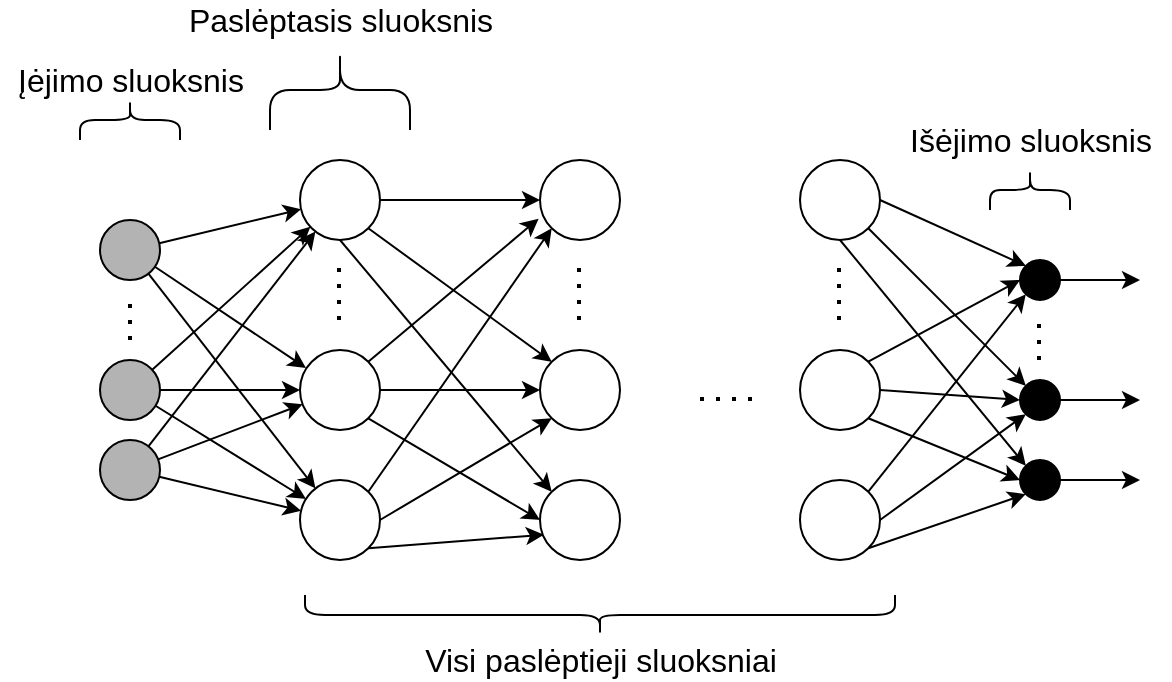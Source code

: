 <mxfile version="13.6.6" type="device"><diagram id="bd4MrQofYQPt45Rn1yxS" name="Page-1"><mxGraphModel dx="742" dy="438" grid="1" gridSize="10" guides="1" tooltips="1" connect="1" arrows="1" fold="1" page="1" pageScale="1" pageWidth="827" pageHeight="1169" math="0" shadow="0"><root><mxCell id="0"/><mxCell id="1" parent="0"/><mxCell id="Pr-44Xw1TZlFWAfVsL2Q-130" style="edgeStyle=none;orthogonalLoop=1;jettySize=auto;html=1;exitX=1;exitY=0.5;exitDx=0;exitDy=0;entryX=0;entryY=0.5;entryDx=0;entryDy=0;fontSize=16;" parent="1" source="Pr-44Xw1TZlFWAfVsL2Q-1" target="Pr-44Xw1TZlFWAfVsL2Q-126" edge="1"><mxGeometry relative="1" as="geometry"/></mxCell><mxCell id="Pr-44Xw1TZlFWAfVsL2Q-131" style="edgeStyle=none;orthogonalLoop=1;jettySize=auto;html=1;exitX=1;exitY=1;exitDx=0;exitDy=0;entryX=0;entryY=0;entryDx=0;entryDy=0;fontSize=16;" parent="1" source="Pr-44Xw1TZlFWAfVsL2Q-1" target="Pr-44Xw1TZlFWAfVsL2Q-127" edge="1"><mxGeometry relative="1" as="geometry"/></mxCell><mxCell id="Pr-44Xw1TZlFWAfVsL2Q-132" style="edgeStyle=none;orthogonalLoop=1;jettySize=auto;html=1;exitX=0.5;exitY=1;exitDx=0;exitDy=0;entryX=0;entryY=0;entryDx=0;entryDy=0;fontSize=16;" parent="1" source="Pr-44Xw1TZlFWAfVsL2Q-1" target="Pr-44Xw1TZlFWAfVsL2Q-128" edge="1"><mxGeometry relative="1" as="geometry"/></mxCell><mxCell id="Pr-44Xw1TZlFWAfVsL2Q-1" value="" style="ellipse;whiteSpace=wrap;html=1;aspect=fixed;fontSize=16;" parent="1" vertex="1"><mxGeometry x="190" y="130" width="40" height="40" as="geometry"/></mxCell><mxCell id="Pr-44Xw1TZlFWAfVsL2Q-133" style="edgeStyle=none;orthogonalLoop=1;jettySize=auto;html=1;exitX=1;exitY=0;exitDx=0;exitDy=0;entryX=-0.017;entryY=0.733;entryDx=0;entryDy=0;entryPerimeter=0;fontSize=16;" parent="1" source="Pr-44Xw1TZlFWAfVsL2Q-2" target="Pr-44Xw1TZlFWAfVsL2Q-126" edge="1"><mxGeometry relative="1" as="geometry"/></mxCell><mxCell id="Pr-44Xw1TZlFWAfVsL2Q-134" style="edgeStyle=none;orthogonalLoop=1;jettySize=auto;html=1;exitX=1;exitY=0.5;exitDx=0;exitDy=0;entryX=0;entryY=0.5;entryDx=0;entryDy=0;fontSize=16;" parent="1" source="Pr-44Xw1TZlFWAfVsL2Q-2" target="Pr-44Xw1TZlFWAfVsL2Q-127" edge="1"><mxGeometry relative="1" as="geometry"/></mxCell><mxCell id="Pr-44Xw1TZlFWAfVsL2Q-135" style="edgeStyle=none;orthogonalLoop=1;jettySize=auto;html=1;exitX=1;exitY=1;exitDx=0;exitDy=0;entryX=0;entryY=0.5;entryDx=0;entryDy=0;fontSize=16;" parent="1" source="Pr-44Xw1TZlFWAfVsL2Q-2" target="Pr-44Xw1TZlFWAfVsL2Q-128" edge="1"><mxGeometry relative="1" as="geometry"/></mxCell><mxCell id="Pr-44Xw1TZlFWAfVsL2Q-2" value="" style="ellipse;whiteSpace=wrap;html=1;aspect=fixed;fontSize=16;" parent="1" vertex="1"><mxGeometry x="190" y="225" width="40" height="40" as="geometry"/></mxCell><mxCell id="Pr-44Xw1TZlFWAfVsL2Q-136" style="edgeStyle=none;orthogonalLoop=1;jettySize=auto;html=1;exitX=1;exitY=1;exitDx=0;exitDy=0;entryX=0.05;entryY=0.683;entryDx=0;entryDy=0;entryPerimeter=0;fontSize=16;" parent="1" source="Pr-44Xw1TZlFWAfVsL2Q-3" target="Pr-44Xw1TZlFWAfVsL2Q-128" edge="1"><mxGeometry relative="1" as="geometry"/></mxCell><mxCell id="Pr-44Xw1TZlFWAfVsL2Q-137" style="edgeStyle=none;orthogonalLoop=1;jettySize=auto;html=1;exitX=1;exitY=0.5;exitDx=0;exitDy=0;entryX=0;entryY=1;entryDx=0;entryDy=0;fontSize=16;" parent="1" source="Pr-44Xw1TZlFWAfVsL2Q-3" target="Pr-44Xw1TZlFWAfVsL2Q-127" edge="1"><mxGeometry relative="1" as="geometry"/></mxCell><mxCell id="Pr-44Xw1TZlFWAfVsL2Q-138" style="edgeStyle=none;orthogonalLoop=1;jettySize=auto;html=1;exitX=1;exitY=0;exitDx=0;exitDy=0;entryX=0;entryY=1;entryDx=0;entryDy=0;fontSize=16;" parent="1" source="Pr-44Xw1TZlFWAfVsL2Q-3" target="Pr-44Xw1TZlFWAfVsL2Q-126" edge="1"><mxGeometry relative="1" as="geometry"/></mxCell><mxCell id="Pr-44Xw1TZlFWAfVsL2Q-3" value="" style="ellipse;whiteSpace=wrap;html=1;aspect=fixed;fontSize=16;" parent="1" vertex="1"><mxGeometry x="190" y="290" width="40" height="40" as="geometry"/></mxCell><mxCell id="Pr-44Xw1TZlFWAfVsL2Q-39" style="endArrow=classic;html=1;fontSize=16;" parent="1" source="Pr-44Xw1TZlFWAfVsL2Q-9" edge="1"><mxGeometry relative="1" as="geometry"><mxPoint x="193" y="234" as="targetPoint"/></mxGeometry></mxCell><mxCell id="Pr-44Xw1TZlFWAfVsL2Q-40" style="endArrow=classic;html=1;fontSize=16;" parent="1" source="Pr-44Xw1TZlFWAfVsL2Q-9" target="Pr-44Xw1TZlFWAfVsL2Q-3" edge="1"><mxGeometry relative="1" as="geometry"/></mxCell><mxCell id="Pr-44Xw1TZlFWAfVsL2Q-45" style="endArrow=classic;html=1;fontSize=16;" parent="1" source="Pr-44Xw1TZlFWAfVsL2Q-9" target="Pr-44Xw1TZlFWAfVsL2Q-1" edge="1"><mxGeometry relative="1" as="geometry"/></mxCell><mxCell id="Pr-44Xw1TZlFWAfVsL2Q-9" value="" style="ellipse;whiteSpace=wrap;html=1;aspect=fixed;fillColor=#B3B3B3;fontSize=16;" parent="1" vertex="1"><mxGeometry x="90" y="160" width="30" height="30" as="geometry"/></mxCell><mxCell id="Pr-44Xw1TZlFWAfVsL2Q-50" style="endArrow=classic;html=1;fontSize=16;" parent="1" source="Pr-44Xw1TZlFWAfVsL2Q-10" target="Pr-44Xw1TZlFWAfVsL2Q-2" edge="1"><mxGeometry relative="1" as="geometry"/></mxCell><mxCell id="Pr-44Xw1TZlFWAfVsL2Q-51" style="endArrow=classic;html=1;fontSize=16;" parent="1" source="Pr-44Xw1TZlFWAfVsL2Q-10" target="Pr-44Xw1TZlFWAfVsL2Q-3" edge="1"><mxGeometry relative="1" as="geometry"/></mxCell><mxCell id="Pr-44Xw1TZlFWAfVsL2Q-52" style="endArrow=classic;html=1;fontSize=16;" parent="1" source="Pr-44Xw1TZlFWAfVsL2Q-10" target="Pr-44Xw1TZlFWAfVsL2Q-1" edge="1"><mxGeometry relative="1" as="geometry"/></mxCell><mxCell id="Pr-44Xw1TZlFWAfVsL2Q-10" value="" style="ellipse;whiteSpace=wrap;html=1;aspect=fixed;fillColor=#B3B3B3;fontSize=16;" parent="1" vertex="1"><mxGeometry x="90" y="270" width="30" height="30" as="geometry"/></mxCell><mxCell id="Pr-44Xw1TZlFWAfVsL2Q-46" style="endArrow=classic;html=1;fontSize=16;" parent="1" source="Pr-44Xw1TZlFWAfVsL2Q-11" target="Pr-44Xw1TZlFWAfVsL2Q-1" edge="1"><mxGeometry relative="1" as="geometry"/></mxCell><mxCell id="Pr-44Xw1TZlFWAfVsL2Q-47" style="edgeStyle=orthogonalEdgeStyle;rounded=0;orthogonalLoop=1;jettySize=auto;html=1;exitX=1;exitY=0.5;exitDx=0;exitDy=0;entryX=0;entryY=0.5;entryDx=0;entryDy=0;fontSize=16;" parent="1" source="Pr-44Xw1TZlFWAfVsL2Q-11" target="Pr-44Xw1TZlFWAfVsL2Q-2" edge="1"><mxGeometry relative="1" as="geometry"/></mxCell><mxCell id="Pr-44Xw1TZlFWAfVsL2Q-49" style="endArrow=classic;html=1;fontSize=16;" parent="1" source="Pr-44Xw1TZlFWAfVsL2Q-11" target="Pr-44Xw1TZlFWAfVsL2Q-3" edge="1"><mxGeometry relative="1" as="geometry"/></mxCell><mxCell id="Pr-44Xw1TZlFWAfVsL2Q-11" value="" style="ellipse;whiteSpace=wrap;html=1;aspect=fixed;fillColor=#B3B3B3;fontSize=16;" parent="1" vertex="1"><mxGeometry x="90" y="230" width="30" height="30" as="geometry"/></mxCell><mxCell id="Pr-44Xw1TZlFWAfVsL2Q-13" value="" style="endArrow=none;dashed=1;html=1;dashPattern=1 3;strokeWidth=2;fontSize=16;" parent="1" edge="1"><mxGeometry width="50" height="50" relative="1" as="geometry"><mxPoint x="105" y="220" as="sourcePoint"/><mxPoint x="105" y="200" as="targetPoint"/></mxGeometry></mxCell><mxCell id="Pr-44Xw1TZlFWAfVsL2Q-14" value="" style="endArrow=none;dashed=1;html=1;dashPattern=1 3;strokeWidth=2;fontSize=16;" parent="1" edge="1"><mxGeometry width="50" height="50" relative="1" as="geometry"><mxPoint x="209.5" y="210" as="sourcePoint"/><mxPoint x="209.5" y="180" as="targetPoint"/></mxGeometry></mxCell><mxCell id="Pr-44Xw1TZlFWAfVsL2Q-104" style="edgeStyle=none;orthogonalLoop=1;jettySize=auto;html=1;exitX=1;exitY=0.5;exitDx=0;exitDy=0;entryX=0;entryY=0;entryDx=0;entryDy=0;fontSize=16;" parent="1" source="Pr-44Xw1TZlFWAfVsL2Q-107" target="Pr-44Xw1TZlFWAfVsL2Q-123" edge="1"><mxGeometry relative="1" as="geometry"/></mxCell><mxCell id="Pr-44Xw1TZlFWAfVsL2Q-105" style="edgeStyle=none;orthogonalLoop=1;jettySize=auto;html=1;exitX=1;exitY=1;exitDx=0;exitDy=0;entryX=0;entryY=0;entryDx=0;entryDy=0;fontSize=16;" parent="1" source="Pr-44Xw1TZlFWAfVsL2Q-107" target="Pr-44Xw1TZlFWAfVsL2Q-118" edge="1"><mxGeometry relative="1" as="geometry"/></mxCell><mxCell id="Pr-44Xw1TZlFWAfVsL2Q-106" style="edgeStyle=none;orthogonalLoop=1;jettySize=auto;html=1;exitX=0.5;exitY=1;exitDx=0;exitDy=0;entryX=0;entryY=0;entryDx=0;entryDy=0;fontSize=16;" parent="1" source="Pr-44Xw1TZlFWAfVsL2Q-107" target="Pr-44Xw1TZlFWAfVsL2Q-121" edge="1"><mxGeometry relative="1" as="geometry"/></mxCell><mxCell id="Pr-44Xw1TZlFWAfVsL2Q-107" value="" style="ellipse;whiteSpace=wrap;html=1;aspect=fixed;fontSize=16;" parent="1" vertex="1"><mxGeometry x="440" y="130" width="40" height="40" as="geometry"/></mxCell><mxCell id="Pr-44Xw1TZlFWAfVsL2Q-108" style="edgeStyle=none;orthogonalLoop=1;jettySize=auto;html=1;exitX=1;exitY=0;exitDx=0;exitDy=0;entryX=0;entryY=0.5;entryDx=0;entryDy=0;fontSize=16;" parent="1" source="Pr-44Xw1TZlFWAfVsL2Q-111" target="Pr-44Xw1TZlFWAfVsL2Q-123" edge="1"><mxGeometry relative="1" as="geometry"/></mxCell><mxCell id="Pr-44Xw1TZlFWAfVsL2Q-109" style="edgeStyle=none;orthogonalLoop=1;jettySize=auto;html=1;exitX=1;exitY=0.5;exitDx=0;exitDy=0;entryX=0;entryY=0.5;entryDx=0;entryDy=0;fontSize=16;" parent="1" source="Pr-44Xw1TZlFWAfVsL2Q-111" target="Pr-44Xw1TZlFWAfVsL2Q-118" edge="1"><mxGeometry relative="1" as="geometry"/></mxCell><mxCell id="Pr-44Xw1TZlFWAfVsL2Q-110" style="edgeStyle=none;orthogonalLoop=1;jettySize=auto;html=1;exitX=1;exitY=1;exitDx=0;exitDy=0;entryX=0;entryY=0.5;entryDx=0;entryDy=0;fontSize=16;" parent="1" source="Pr-44Xw1TZlFWAfVsL2Q-111" target="Pr-44Xw1TZlFWAfVsL2Q-121" edge="1"><mxGeometry relative="1" as="geometry"/></mxCell><mxCell id="Pr-44Xw1TZlFWAfVsL2Q-111" value="" style="ellipse;whiteSpace=wrap;html=1;aspect=fixed;fontSize=16;" parent="1" vertex="1"><mxGeometry x="440" y="225" width="40" height="40" as="geometry"/></mxCell><mxCell id="Pr-44Xw1TZlFWAfVsL2Q-112" style="edgeStyle=none;orthogonalLoop=1;jettySize=auto;html=1;exitX=1;exitY=0;exitDx=0;exitDy=0;entryX=0;entryY=1;entryDx=0;entryDy=0;fontSize=16;" parent="1" source="Pr-44Xw1TZlFWAfVsL2Q-115" target="Pr-44Xw1TZlFWAfVsL2Q-123" edge="1"><mxGeometry relative="1" as="geometry"/></mxCell><mxCell id="Pr-44Xw1TZlFWAfVsL2Q-113" style="edgeStyle=none;orthogonalLoop=1;jettySize=auto;html=1;exitX=1;exitY=0.5;exitDx=0;exitDy=0;entryX=0;entryY=1;entryDx=0;entryDy=0;fontSize=16;" parent="1" source="Pr-44Xw1TZlFWAfVsL2Q-115" target="Pr-44Xw1TZlFWAfVsL2Q-118" edge="1"><mxGeometry relative="1" as="geometry"/></mxCell><mxCell id="Pr-44Xw1TZlFWAfVsL2Q-114" style="edgeStyle=none;orthogonalLoop=1;jettySize=auto;html=1;exitX=1;exitY=1;exitDx=0;exitDy=0;entryX=0;entryY=1;entryDx=0;entryDy=0;fontSize=16;" parent="1" source="Pr-44Xw1TZlFWAfVsL2Q-115" target="Pr-44Xw1TZlFWAfVsL2Q-121" edge="1"><mxGeometry relative="1" as="geometry"/></mxCell><mxCell id="Pr-44Xw1TZlFWAfVsL2Q-115" value="" style="ellipse;whiteSpace=wrap;html=1;aspect=fixed;fontSize=16;" parent="1" vertex="1"><mxGeometry x="440" y="290" width="40" height="40" as="geometry"/></mxCell><mxCell id="Pr-44Xw1TZlFWAfVsL2Q-117" style="edgeStyle=none;orthogonalLoop=1;jettySize=auto;html=1;exitX=1;exitY=0.5;exitDx=0;exitDy=0;fontSize=16;" parent="1" source="Pr-44Xw1TZlFWAfVsL2Q-118" edge="1"><mxGeometry relative="1" as="geometry"><mxPoint x="610" y="250" as="targetPoint"/></mxGeometry></mxCell><mxCell id="Pr-44Xw1TZlFWAfVsL2Q-118" value="" style="ellipse;whiteSpace=wrap;html=1;aspect=fixed;fillColor=#000000;fontSize=16;" parent="1" vertex="1"><mxGeometry x="550" y="240" width="20" height="20" as="geometry"/></mxCell><mxCell id="Pr-44Xw1TZlFWAfVsL2Q-119" value="" style="endArrow=none;dashed=1;html=1;dashPattern=1 3;strokeWidth=2;fontSize=16;" parent="1" edge="1"><mxGeometry width="50" height="50" relative="1" as="geometry"><mxPoint x="559.5" y="230" as="sourcePoint"/><mxPoint x="559.5" y="210" as="targetPoint"/></mxGeometry></mxCell><mxCell id="Pr-44Xw1TZlFWAfVsL2Q-120" style="edgeStyle=none;orthogonalLoop=1;jettySize=auto;html=1;exitX=1;exitY=0.5;exitDx=0;exitDy=0;fontSize=16;" parent="1" source="Pr-44Xw1TZlFWAfVsL2Q-121" edge="1"><mxGeometry relative="1" as="geometry"><mxPoint x="610" y="290" as="targetPoint"/></mxGeometry></mxCell><mxCell id="Pr-44Xw1TZlFWAfVsL2Q-121" value="" style="ellipse;whiteSpace=wrap;html=1;aspect=fixed;fillColor=#000000;fontSize=16;" parent="1" vertex="1"><mxGeometry x="550" y="280" width="20" height="20" as="geometry"/></mxCell><mxCell id="Pr-44Xw1TZlFWAfVsL2Q-122" style="edgeStyle=none;orthogonalLoop=1;jettySize=auto;html=1;exitX=1;exitY=0.5;exitDx=0;exitDy=0;fontSize=16;" parent="1" source="Pr-44Xw1TZlFWAfVsL2Q-123" edge="1"><mxGeometry relative="1" as="geometry"><mxPoint x="610" y="190" as="targetPoint"/></mxGeometry></mxCell><mxCell id="Pr-44Xw1TZlFWAfVsL2Q-123" value="" style="ellipse;whiteSpace=wrap;html=1;aspect=fixed;fillColor=#000000;fontSize=16;" parent="1" vertex="1"><mxGeometry x="550" y="180" width="20" height="20" as="geometry"/></mxCell><mxCell id="Pr-44Xw1TZlFWAfVsL2Q-124" value="" style="endArrow=none;dashed=1;html=1;dashPattern=1 3;strokeWidth=2;fontSize=16;" parent="1" edge="1"><mxGeometry width="50" height="50" relative="1" as="geometry"><mxPoint x="390" y="249.5" as="sourcePoint"/><mxPoint x="420" y="249.5" as="targetPoint"/></mxGeometry></mxCell><mxCell id="Pr-44Xw1TZlFWAfVsL2Q-125" value="" style="endArrow=none;dashed=1;html=1;dashPattern=1 3;strokeWidth=2;fontSize=16;" parent="1" edge="1"><mxGeometry width="50" height="50" relative="1" as="geometry"><mxPoint x="459.5" y="210" as="sourcePoint"/><mxPoint x="459.5" y="180" as="targetPoint"/></mxGeometry></mxCell><mxCell id="Pr-44Xw1TZlFWAfVsL2Q-126" value="" style="ellipse;whiteSpace=wrap;html=1;aspect=fixed;fontSize=16;" parent="1" vertex="1"><mxGeometry x="310" y="130" width="40" height="40" as="geometry"/></mxCell><mxCell id="Pr-44Xw1TZlFWAfVsL2Q-127" value="" style="ellipse;whiteSpace=wrap;html=1;aspect=fixed;fontSize=16;" parent="1" vertex="1"><mxGeometry x="310" y="225" width="40" height="40" as="geometry"/></mxCell><mxCell id="Pr-44Xw1TZlFWAfVsL2Q-128" value="" style="ellipse;whiteSpace=wrap;html=1;aspect=fixed;fontSize=16;" parent="1" vertex="1"><mxGeometry x="310" y="290" width="40" height="40" as="geometry"/></mxCell><mxCell id="Pr-44Xw1TZlFWAfVsL2Q-129" value="" style="endArrow=none;dashed=1;html=1;dashPattern=1 3;strokeWidth=2;fontSize=16;" parent="1" edge="1"><mxGeometry width="50" height="50" relative="1" as="geometry"><mxPoint x="329.5" y="210" as="sourcePoint"/><mxPoint x="329.5" y="180" as="targetPoint"/></mxGeometry></mxCell><mxCell id="jP0pO5gGn4JyZ3D4XBfe-1" value="" style="shape=curlyBracket;whiteSpace=wrap;html=1;rounded=1;rotation=90;size=0.5;fontSize=16;" parent="1" vertex="1"><mxGeometry x="95" y="85" width="20" height="50" as="geometry"/></mxCell><mxCell id="jP0pO5gGn4JyZ3D4XBfe-2" value="Įėjimo sluoksnis" style="text;html=1;align=center;verticalAlign=middle;resizable=0;points=[];autosize=1;fontSize=16;" parent="1" vertex="1"><mxGeometry x="40" y="80" width="130" height="20" as="geometry"/></mxCell><mxCell id="jP0pO5gGn4JyZ3D4XBfe-3" value="" style="shape=curlyBracket;whiteSpace=wrap;html=1;rounded=1;rotation=90;size=0.5;fontSize=16;" parent="1" vertex="1"><mxGeometry x="190" y="60" width="40" height="70" as="geometry"/></mxCell><mxCell id="jP0pO5gGn4JyZ3D4XBfe-4" value="Paslėptasis sluoksnis" style="text;html=1;align=center;verticalAlign=middle;resizable=0;points=[];autosize=1;fontSize=16;" parent="1" vertex="1"><mxGeometry x="125" y="50" width="170" height="20" as="geometry"/></mxCell><mxCell id="jP0pO5gGn4JyZ3D4XBfe-5" value="" style="shape=curlyBracket;whiteSpace=wrap;html=1;rounded=1;rotation=90;size=0.5;fontSize=16;" parent="1" vertex="1"><mxGeometry x="545" y="125" width="20" height="40" as="geometry"/></mxCell><mxCell id="jP0pO5gGn4JyZ3D4XBfe-6" value="Išėjimo sluoksnis" style="text;html=1;align=center;verticalAlign=middle;resizable=0;points=[];autosize=1;fontSize=16;" parent="1" vertex="1"><mxGeometry x="485" y="110" width="140" height="20" as="geometry"/></mxCell><mxCell id="jP0pO5gGn4JyZ3D4XBfe-7" value="" style="shape=curlyBracket;whiteSpace=wrap;html=1;rounded=1;rotation=-90;size=0.5;fontSize=16;" parent="1" vertex="1"><mxGeometry x="330" y="210" width="20" height="295" as="geometry"/></mxCell><mxCell id="jP0pO5gGn4JyZ3D4XBfe-8" value="Visi paslėptieji sluoksniai&lt;br style=&quot;font-size: 16px;&quot;&gt;" style="text;html=1;align=center;verticalAlign=middle;resizable=0;points=[];autosize=1;fontSize=16;" parent="1" vertex="1"><mxGeometry x="245" y="370" width="190" height="20" as="geometry"/></mxCell></root></mxGraphModel></diagram></mxfile>